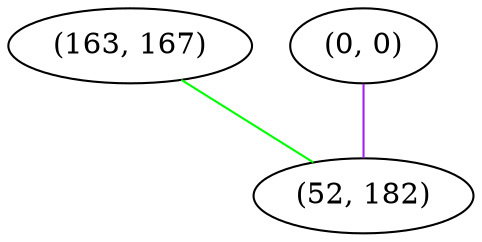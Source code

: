 graph "" {
"(163, 167)";
"(0, 0)";
"(52, 182)";
"(163, 167)" -- "(52, 182)"  [color=green, key=0, weight=2];
"(0, 0)" -- "(52, 182)"  [color=purple, key=0, weight=4];
}
